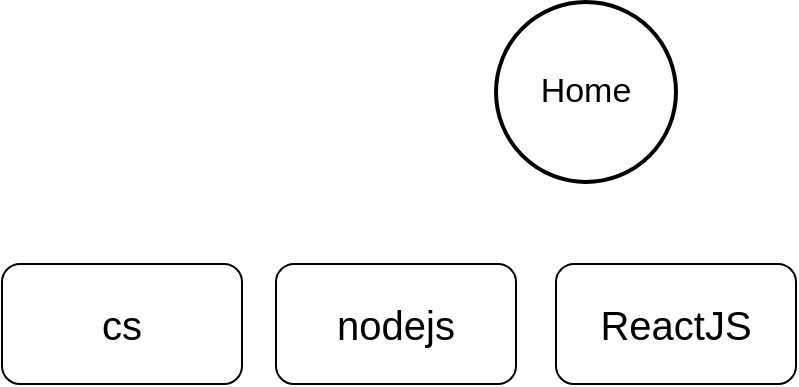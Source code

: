 <mxfile version="20.7.4" type="github"><diagram id="uFAfl_5ZbbfO6x_Pxt6Y" name="Page-1"><mxGraphModel dx="794" dy="515" grid="1" gridSize="10" guides="1" tooltips="1" connect="1" arrows="1" fold="1" page="1" pageScale="1" pageWidth="850" pageHeight="1100" math="0" shadow="0"><root><mxCell id="0"/><mxCell id="1" parent="0"/><mxCell id="AnUUdsGAanJJeo-KfAqZ-1" value="&lt;font style=&quot;font-size: 17px;&quot;&gt;Home&lt;/font&gt;" style="ellipse;whiteSpace=wrap;html=1;aspect=fixed;strokeWidth=2;" vertex="1" parent="1"><mxGeometry x="360" y="130" width="90" height="90" as="geometry"/></mxCell><mxCell id="AnUUdsGAanJJeo-KfAqZ-2" value="&lt;font style=&quot;font-size: 20px;&quot;&gt;cs&lt;/font&gt;" style="rounded=1;whiteSpace=wrap;html=1;" vertex="1" parent="1"><mxGeometry x="113" y="261" width="120" height="60" as="geometry"/></mxCell><mxCell id="AnUUdsGAanJJeo-KfAqZ-3" value="&lt;font style=&quot;font-size: 20px;&quot;&gt;nodejs&lt;/font&gt;" style="rounded=1;whiteSpace=wrap;html=1;" vertex="1" parent="1"><mxGeometry x="250" y="261" width="120" height="60" as="geometry"/></mxCell><mxCell id="AnUUdsGAanJJeo-KfAqZ-4" value="&lt;font style=&quot;font-size: 20px;&quot;&gt;ReactJS&lt;/font&gt;" style="rounded=1;whiteSpace=wrap;html=1;" vertex="1" parent="1"><mxGeometry x="390" y="261" width="120" height="60" as="geometry"/></mxCell></root></mxGraphModel></diagram></mxfile>